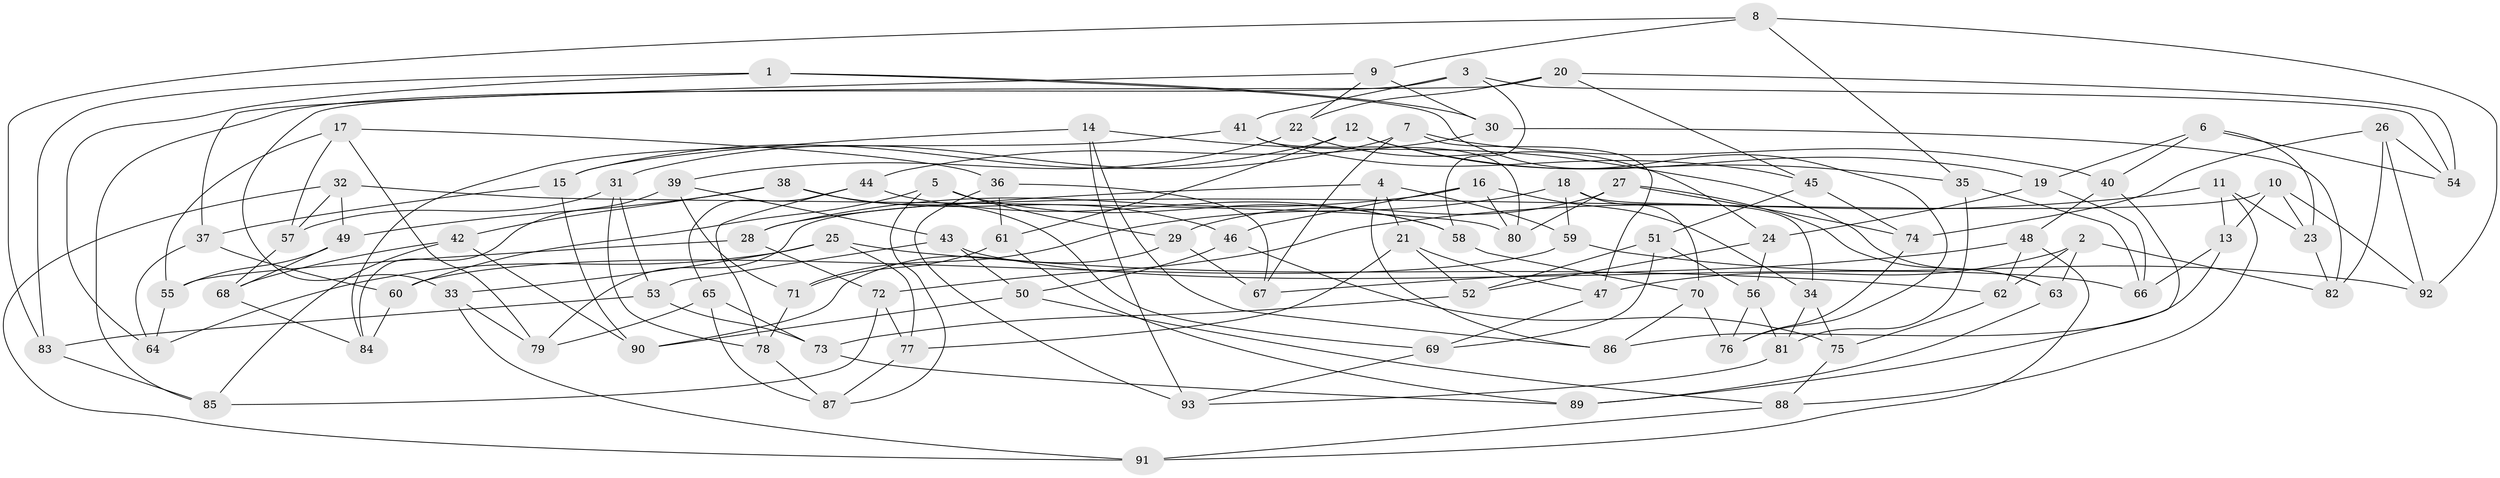 // Generated by graph-tools (version 1.1) at 2025/11/02/27/25 16:11:50]
// undirected, 93 vertices, 186 edges
graph export_dot {
graph [start="1"]
  node [color=gray90,style=filled];
  1;
  2;
  3;
  4;
  5;
  6;
  7;
  8;
  9;
  10;
  11;
  12;
  13;
  14;
  15;
  16;
  17;
  18;
  19;
  20;
  21;
  22;
  23;
  24;
  25;
  26;
  27;
  28;
  29;
  30;
  31;
  32;
  33;
  34;
  35;
  36;
  37;
  38;
  39;
  40;
  41;
  42;
  43;
  44;
  45;
  46;
  47;
  48;
  49;
  50;
  51;
  52;
  53;
  54;
  55;
  56;
  57;
  58;
  59;
  60;
  61;
  62;
  63;
  64;
  65;
  66;
  67;
  68;
  69;
  70;
  71;
  72;
  73;
  74;
  75;
  76;
  77;
  78;
  79;
  80;
  81;
  82;
  83;
  84;
  85;
  86;
  87;
  88;
  89;
  90;
  91;
  92;
  93;
  1 -- 83;
  1 -- 76;
  1 -- 64;
  1 -- 30;
  2 -- 63;
  2 -- 47;
  2 -- 62;
  2 -- 82;
  3 -- 85;
  3 -- 41;
  3 -- 54;
  3 -- 58;
  4 -- 28;
  4 -- 21;
  4 -- 86;
  4 -- 59;
  5 -- 60;
  5 -- 29;
  5 -- 58;
  5 -- 87;
  6 -- 40;
  6 -- 23;
  6 -- 54;
  6 -- 19;
  7 -- 31;
  7 -- 67;
  7 -- 47;
  7 -- 40;
  8 -- 83;
  8 -- 9;
  8 -- 92;
  8 -- 35;
  9 -- 22;
  9 -- 37;
  9 -- 30;
  10 -- 13;
  10 -- 92;
  10 -- 23;
  10 -- 79;
  11 -- 13;
  11 -- 88;
  11 -- 23;
  11 -- 72;
  12 -- 15;
  12 -- 35;
  12 -- 61;
  12 -- 19;
  13 -- 66;
  13 -- 86;
  14 -- 63;
  14 -- 93;
  14 -- 86;
  14 -- 15;
  15 -- 90;
  15 -- 37;
  16 -- 34;
  16 -- 28;
  16 -- 80;
  16 -- 46;
  17 -- 36;
  17 -- 55;
  17 -- 79;
  17 -- 57;
  18 -- 70;
  18 -- 34;
  18 -- 71;
  18 -- 59;
  19 -- 66;
  19 -- 24;
  20 -- 54;
  20 -- 33;
  20 -- 22;
  20 -- 45;
  21 -- 52;
  21 -- 47;
  21 -- 77;
  22 -- 39;
  22 -- 24;
  23 -- 82;
  24 -- 52;
  24 -- 56;
  25 -- 62;
  25 -- 33;
  25 -- 77;
  25 -- 64;
  26 -- 74;
  26 -- 54;
  26 -- 82;
  26 -- 92;
  27 -- 29;
  27 -- 74;
  27 -- 80;
  27 -- 63;
  28 -- 72;
  28 -- 55;
  29 -- 67;
  29 -- 90;
  30 -- 82;
  30 -- 44;
  31 -- 57;
  31 -- 53;
  31 -- 78;
  32 -- 80;
  32 -- 57;
  32 -- 49;
  32 -- 91;
  33 -- 91;
  33 -- 79;
  34 -- 81;
  34 -- 75;
  35 -- 66;
  35 -- 81;
  36 -- 93;
  36 -- 61;
  36 -- 67;
  37 -- 60;
  37 -- 64;
  38 -- 69;
  38 -- 42;
  38 -- 46;
  38 -- 49;
  39 -- 71;
  39 -- 43;
  39 -- 84;
  40 -- 48;
  40 -- 89;
  41 -- 84;
  41 -- 80;
  41 -- 45;
  42 -- 68;
  42 -- 85;
  42 -- 90;
  43 -- 53;
  43 -- 66;
  43 -- 50;
  44 -- 78;
  44 -- 58;
  44 -- 65;
  45 -- 74;
  45 -- 51;
  46 -- 50;
  46 -- 75;
  47 -- 69;
  48 -- 62;
  48 -- 91;
  48 -- 67;
  49 -- 55;
  49 -- 68;
  50 -- 88;
  50 -- 90;
  51 -- 69;
  51 -- 56;
  51 -- 52;
  52 -- 73;
  53 -- 83;
  53 -- 73;
  55 -- 64;
  56 -- 76;
  56 -- 81;
  57 -- 68;
  58 -- 70;
  59 -- 60;
  59 -- 92;
  60 -- 84;
  61 -- 71;
  61 -- 89;
  62 -- 75;
  63 -- 89;
  65 -- 87;
  65 -- 79;
  65 -- 73;
  68 -- 84;
  69 -- 93;
  70 -- 76;
  70 -- 86;
  71 -- 78;
  72 -- 85;
  72 -- 77;
  73 -- 89;
  74 -- 76;
  75 -- 88;
  77 -- 87;
  78 -- 87;
  81 -- 93;
  83 -- 85;
  88 -- 91;
}
